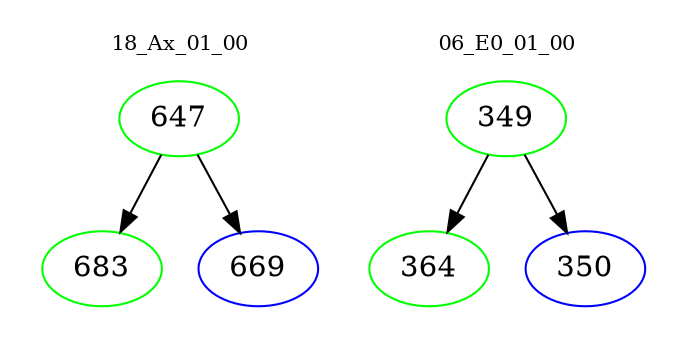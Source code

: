 digraph{
subgraph cluster_0 {
color = white
label = "18_Ax_01_00";
fontsize=10;
T0_647 [label="647", color="green"]
T0_647 -> T0_683 [color="black"]
T0_683 [label="683", color="green"]
T0_647 -> T0_669 [color="black"]
T0_669 [label="669", color="blue"]
}
subgraph cluster_1 {
color = white
label = "06_E0_01_00";
fontsize=10;
T1_349 [label="349", color="green"]
T1_349 -> T1_364 [color="black"]
T1_364 [label="364", color="green"]
T1_349 -> T1_350 [color="black"]
T1_350 [label="350", color="blue"]
}
}
